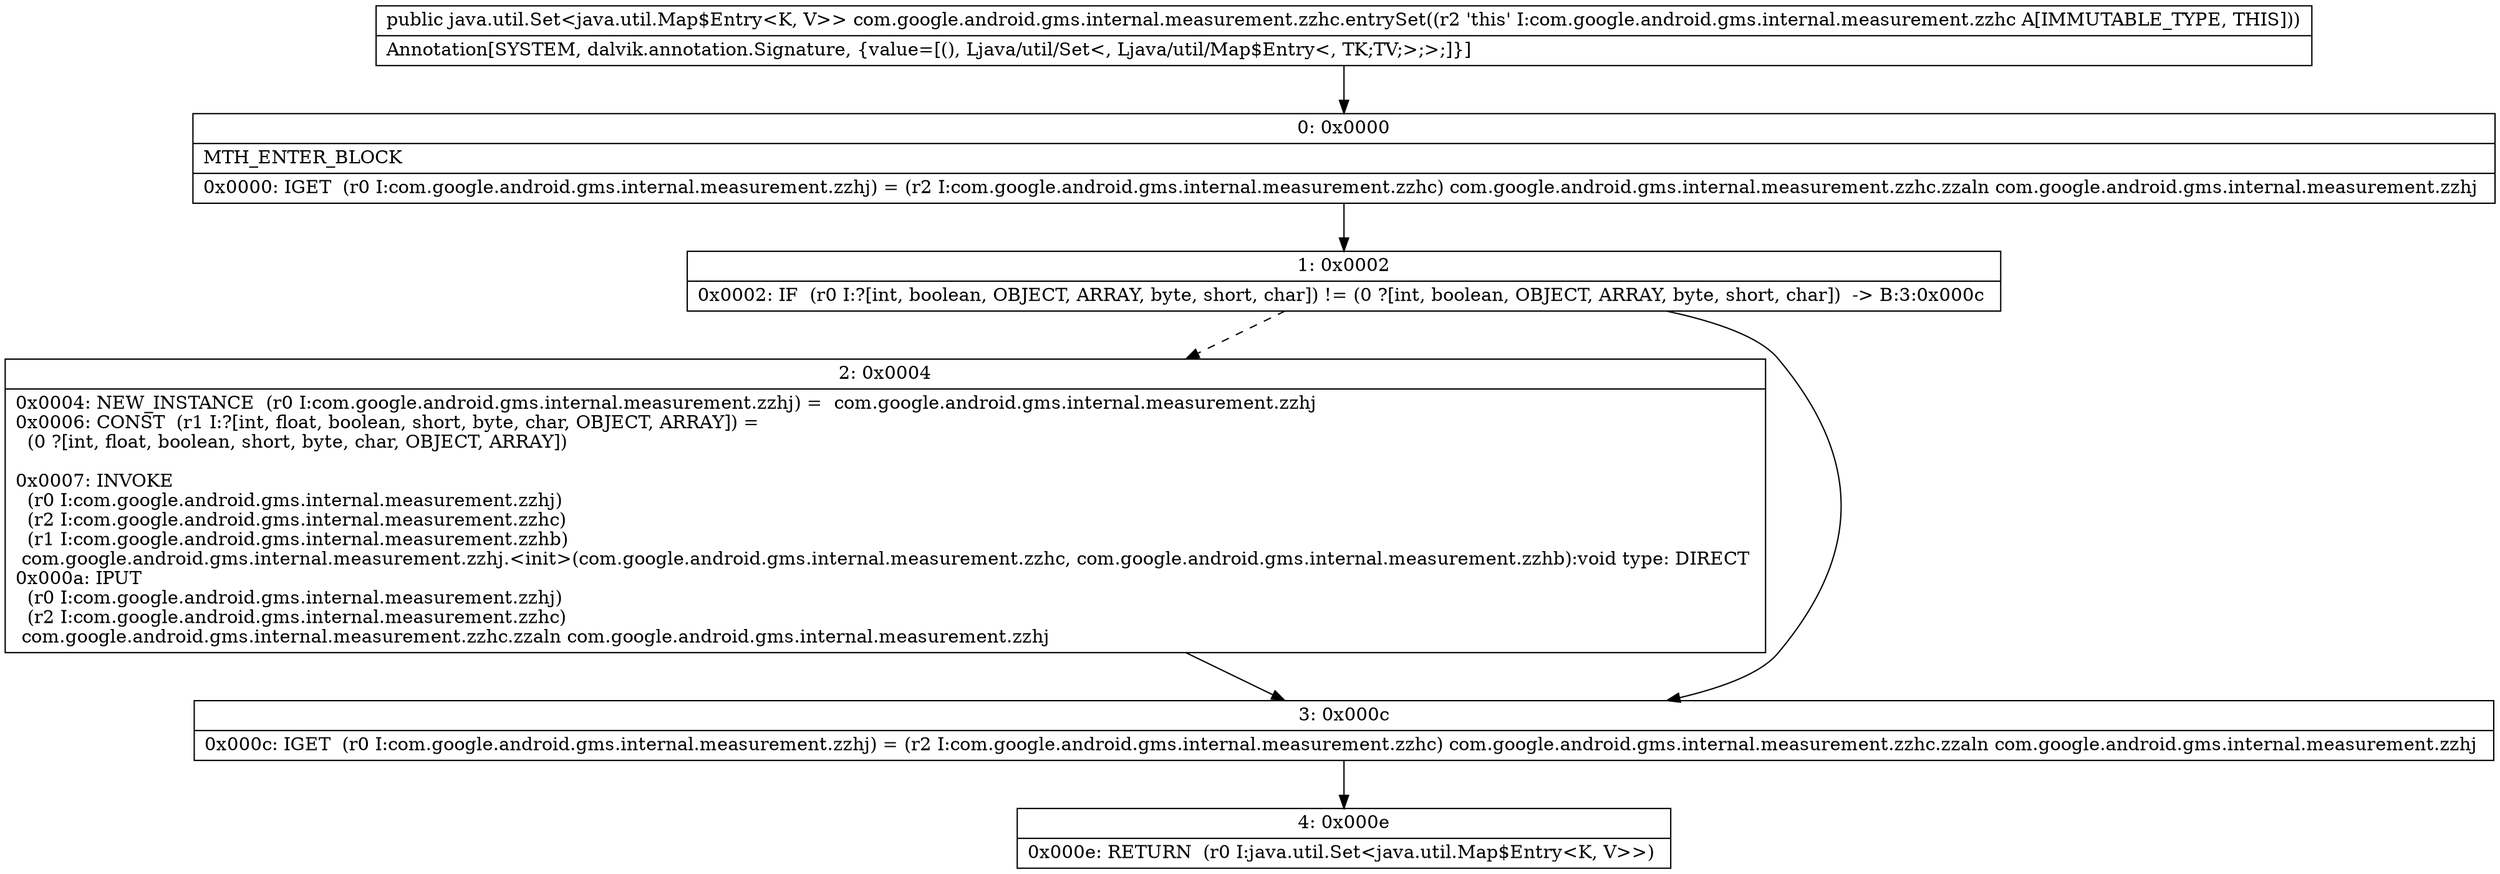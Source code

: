 digraph "CFG forcom.google.android.gms.internal.measurement.zzhc.entrySet()Ljava\/util\/Set;" {
Node_0 [shape=record,label="{0\:\ 0x0000|MTH_ENTER_BLOCK\l|0x0000: IGET  (r0 I:com.google.android.gms.internal.measurement.zzhj) = (r2 I:com.google.android.gms.internal.measurement.zzhc) com.google.android.gms.internal.measurement.zzhc.zzaln com.google.android.gms.internal.measurement.zzhj \l}"];
Node_1 [shape=record,label="{1\:\ 0x0002|0x0002: IF  (r0 I:?[int, boolean, OBJECT, ARRAY, byte, short, char]) != (0 ?[int, boolean, OBJECT, ARRAY, byte, short, char])  \-\> B:3:0x000c \l}"];
Node_2 [shape=record,label="{2\:\ 0x0004|0x0004: NEW_INSTANCE  (r0 I:com.google.android.gms.internal.measurement.zzhj) =  com.google.android.gms.internal.measurement.zzhj \l0x0006: CONST  (r1 I:?[int, float, boolean, short, byte, char, OBJECT, ARRAY]) = \l  (0 ?[int, float, boolean, short, byte, char, OBJECT, ARRAY])\l \l0x0007: INVOKE  \l  (r0 I:com.google.android.gms.internal.measurement.zzhj)\l  (r2 I:com.google.android.gms.internal.measurement.zzhc)\l  (r1 I:com.google.android.gms.internal.measurement.zzhb)\l com.google.android.gms.internal.measurement.zzhj.\<init\>(com.google.android.gms.internal.measurement.zzhc, com.google.android.gms.internal.measurement.zzhb):void type: DIRECT \l0x000a: IPUT  \l  (r0 I:com.google.android.gms.internal.measurement.zzhj)\l  (r2 I:com.google.android.gms.internal.measurement.zzhc)\l com.google.android.gms.internal.measurement.zzhc.zzaln com.google.android.gms.internal.measurement.zzhj \l}"];
Node_3 [shape=record,label="{3\:\ 0x000c|0x000c: IGET  (r0 I:com.google.android.gms.internal.measurement.zzhj) = (r2 I:com.google.android.gms.internal.measurement.zzhc) com.google.android.gms.internal.measurement.zzhc.zzaln com.google.android.gms.internal.measurement.zzhj \l}"];
Node_4 [shape=record,label="{4\:\ 0x000e|0x000e: RETURN  (r0 I:java.util.Set\<java.util.Map$Entry\<K, V\>\>) \l}"];
MethodNode[shape=record,label="{public java.util.Set\<java.util.Map$Entry\<K, V\>\> com.google.android.gms.internal.measurement.zzhc.entrySet((r2 'this' I:com.google.android.gms.internal.measurement.zzhc A[IMMUTABLE_TYPE, THIS]))  | Annotation[SYSTEM, dalvik.annotation.Signature, \{value=[(), Ljava\/util\/Set\<, Ljava\/util\/Map$Entry\<, TK;TV;\>;\>;]\}]\l}"];
MethodNode -> Node_0;
Node_0 -> Node_1;
Node_1 -> Node_2[style=dashed];
Node_1 -> Node_3;
Node_2 -> Node_3;
Node_3 -> Node_4;
}

